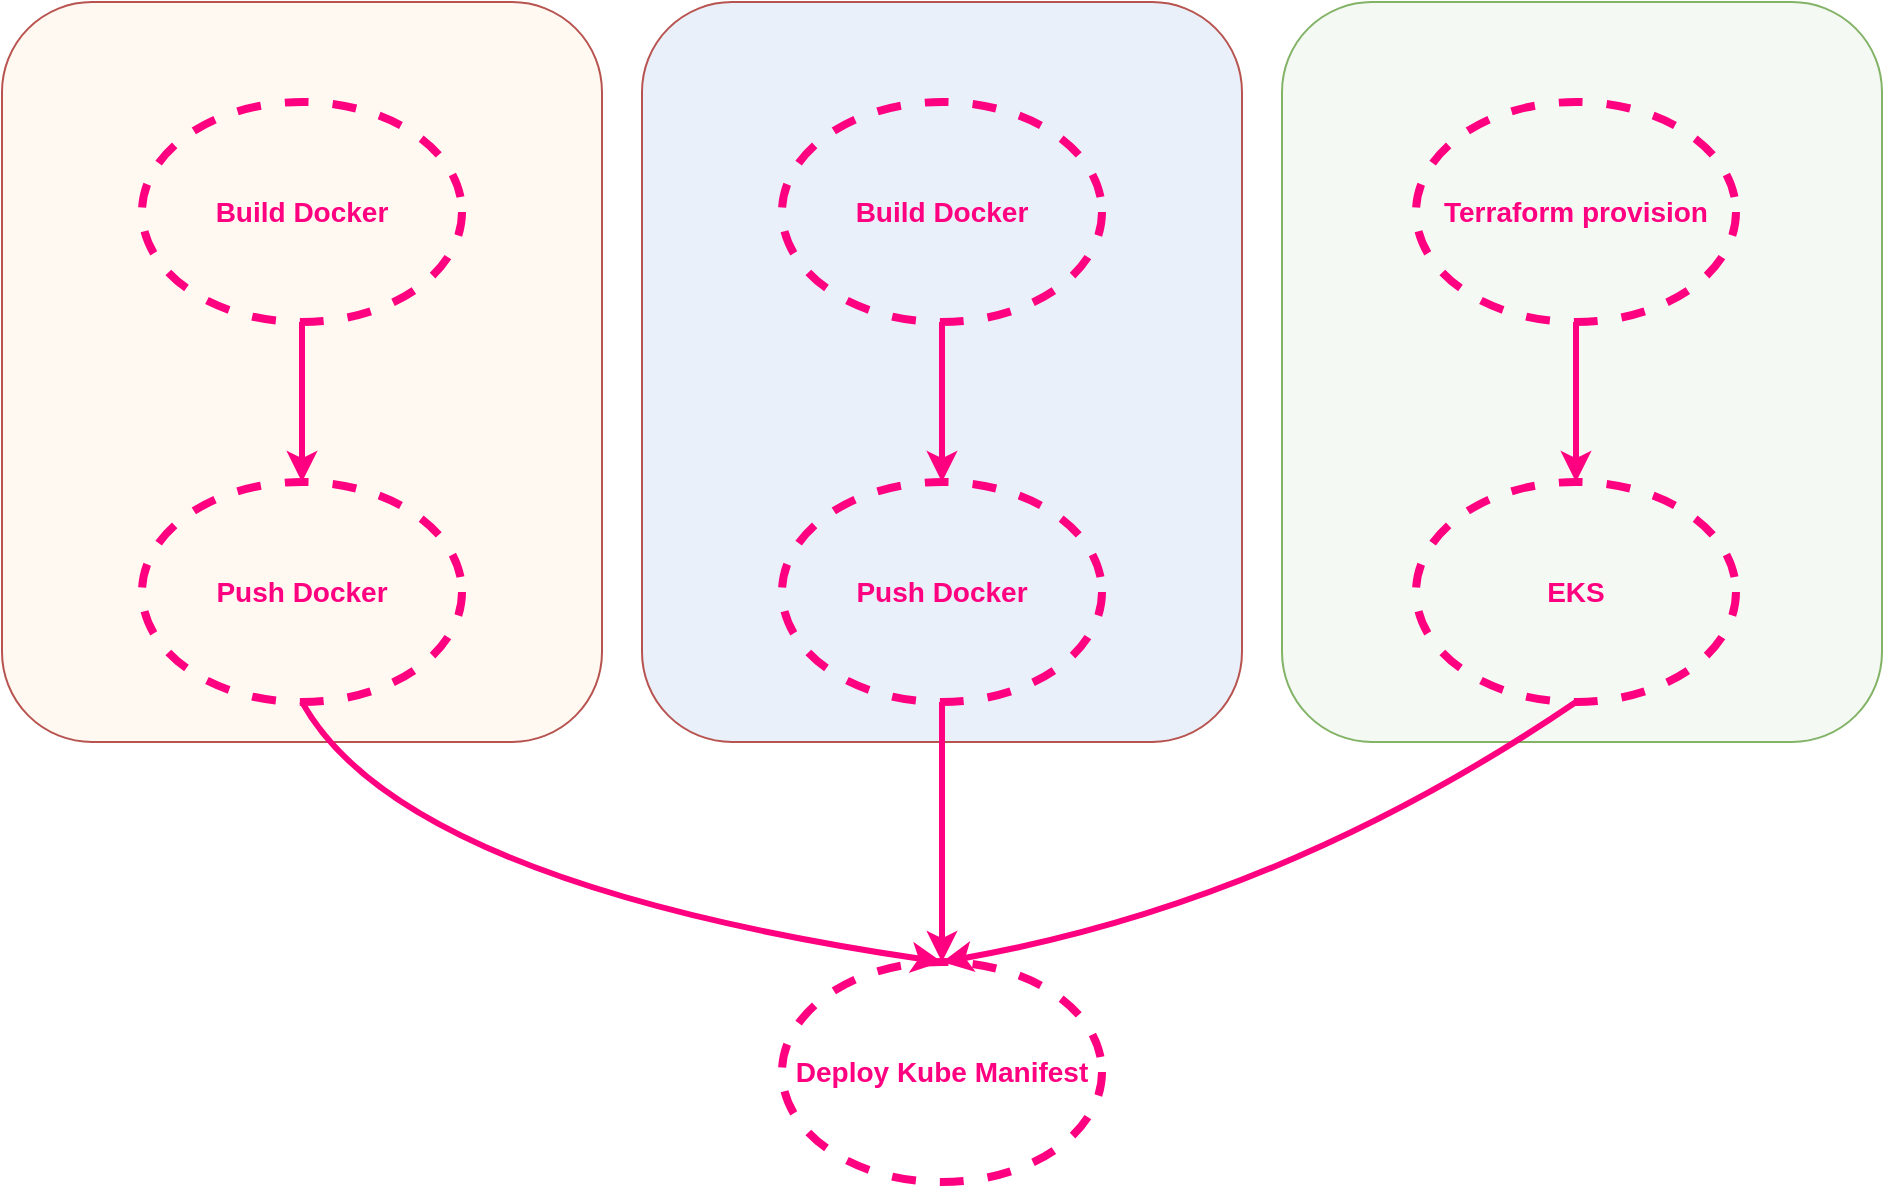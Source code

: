 <mxfile version="17.2.4" type="device"><diagram id="gIJQN4nk58KVeBEsR5i2" name="Page-1"><mxGraphModel dx="946" dy="672" grid="1" gridSize="10" guides="1" tooltips="1" connect="1" arrows="1" fold="1" page="1" pageScale="1" pageWidth="827" pageHeight="1169" math="0" shadow="0"><root><mxCell id="0"/><mxCell id="1" parent="0"/><mxCell id="vCzuLCDuU_ufFKsQT1Jc-20" value="" style="rounded=1;whiteSpace=wrap;html=1;fillColor=#d5e8d4;strokeColor=#82b366;gradientDirection=north;fillOpacity=25;" vertex="1" parent="1"><mxGeometry x="730" y="300" width="300" height="370" as="geometry"/></mxCell><mxCell id="vCzuLCDuU_ufFKsQT1Jc-11" value="" style="rounded=1;whiteSpace=wrap;html=1;fillColor=#A9C4EB;strokeColor=#b85450;gradientColor=none;gradientDirection=north;fillOpacity=25;" vertex="1" parent="1"><mxGeometry x="410" y="300" width="300" height="370" as="geometry"/></mxCell><mxCell id="vCzuLCDuU_ufFKsQT1Jc-10" value="" style="rounded=1;whiteSpace=wrap;html=1;fillColor=#FFE6CC;strokeColor=#b85450;gradientColor=none;gradientDirection=north;fillOpacity=25;" vertex="1" parent="1"><mxGeometry x="90" y="300" width="300" height="370" as="geometry"/></mxCell><mxCell id="vCzuLCDuU_ufFKsQT1Jc-2" value="Build Docker" style="ellipse;whiteSpace=wrap;html=1;fillColor=none;strokeColor=#FF0080;dashed=1;strokeWidth=4;fontColor=#FF0080;fontStyle=1;fontSize=14;" vertex="1" parent="1"><mxGeometry x="160" y="350" width="160" height="110" as="geometry"/></mxCell><mxCell id="vCzuLCDuU_ufFKsQT1Jc-3" value="&lt;b&gt;Push Docker&lt;/b&gt;" style="ellipse;whiteSpace=wrap;html=1;fillColor=none;strokeColor=#FF0080;dashed=1;strokeWidth=4;fontColor=#FF0080;fontSize=14;" vertex="1" parent="1"><mxGeometry x="160" y="540" width="160" height="110" as="geometry"/></mxCell><mxCell id="vCzuLCDuU_ufFKsQT1Jc-5" value="" style="curved=1;endArrow=classic;html=1;exitX=0.5;exitY=1;exitDx=0;exitDy=0;strokeColor=#FF0080;strokeWidth=3;entryX=0.5;entryY=0;entryDx=0;entryDy=0;" edge="1" parent="1" source="vCzuLCDuU_ufFKsQT1Jc-2" target="vCzuLCDuU_ufFKsQT1Jc-3"><mxGeometry width="50" height="50" relative="1" as="geometry"><mxPoint x="736" y="279.58" as="sourcePoint"/><mxPoint x="490" y="390" as="targetPoint"/><Array as="points"/></mxGeometry></mxCell><mxCell id="vCzuLCDuU_ufFKsQT1Jc-6" value="&lt;b&gt;Push Docker&lt;/b&gt;" style="ellipse;whiteSpace=wrap;html=1;fillColor=none;strokeColor=#FF0080;dashed=1;strokeWidth=4;fontColor=#FF0080;fontSize=14;" vertex="1" parent="1"><mxGeometry x="480" y="540" width="160" height="110" as="geometry"/></mxCell><mxCell id="vCzuLCDuU_ufFKsQT1Jc-7" value="" style="curved=1;endArrow=classic;html=1;exitX=0.5;exitY=1;exitDx=0;exitDy=0;strokeColor=#FF0080;strokeWidth=3;entryX=0.5;entryY=0;entryDx=0;entryDy=0;" edge="1" source="vCzuLCDuU_ufFKsQT1Jc-8" target="vCzuLCDuU_ufFKsQT1Jc-6" parent="1"><mxGeometry width="50" height="50" relative="1" as="geometry"><mxPoint x="1056" y="279.58" as="sourcePoint"/><mxPoint x="810" y="390" as="targetPoint"/><Array as="points"/></mxGeometry></mxCell><mxCell id="vCzuLCDuU_ufFKsQT1Jc-8" value="Build Docker" style="ellipse;whiteSpace=wrap;html=1;fillColor=none;strokeColor=#FF0080;dashed=1;strokeWidth=4;fontColor=#FF0080;fontStyle=1;fontSize=14;" vertex="1" parent="1"><mxGeometry x="480" y="350" width="160" height="110" as="geometry"/></mxCell><mxCell id="vCzuLCDuU_ufFKsQT1Jc-9" value="&lt;b&gt;Deploy Kube Manifest&lt;/b&gt;" style="ellipse;whiteSpace=wrap;html=1;fillColor=none;strokeColor=#FF0080;dashed=1;strokeWidth=4;fontColor=#FF0080;fontSize=14;" vertex="1" parent="1"><mxGeometry x="480" y="780" width="160" height="110" as="geometry"/></mxCell><mxCell id="vCzuLCDuU_ufFKsQT1Jc-13" value="" style="curved=1;endArrow=classic;html=1;exitX=0.5;exitY=1;exitDx=0;exitDy=0;strokeColor=#FF0080;strokeWidth=3;entryX=0.5;entryY=0;entryDx=0;entryDy=0;" edge="1" parent="1" source="vCzuLCDuU_ufFKsQT1Jc-3" target="vCzuLCDuU_ufFKsQT1Jc-9"><mxGeometry width="50" height="50" relative="1" as="geometry"><mxPoint x="239.5" y="700" as="sourcePoint"/><mxPoint x="410" y="800" as="targetPoint"/><Array as="points"><mxPoint x="290" y="740"/></Array></mxGeometry></mxCell><mxCell id="vCzuLCDuU_ufFKsQT1Jc-14" value="" style="curved=1;endArrow=classic;html=1;strokeColor=#FF0080;strokeWidth=3;exitX=0.5;exitY=1;exitDx=0;exitDy=0;" edge="1" parent="1" source="vCzuLCDuU_ufFKsQT1Jc-6"><mxGeometry width="50" height="50" relative="1" as="geometry"><mxPoint x="560" y="710" as="sourcePoint"/><mxPoint x="560" y="780" as="targetPoint"/><Array as="points"/></mxGeometry></mxCell><mxCell id="vCzuLCDuU_ufFKsQT1Jc-16" value="Terraform provision" style="ellipse;whiteSpace=wrap;html=1;fillColor=none;strokeColor=#FF0080;dashed=1;strokeWidth=4;fontColor=#FF0080;fontStyle=1;fontSize=14;" vertex="1" parent="1"><mxGeometry x="797" y="350" width="160" height="110" as="geometry"/></mxCell><mxCell id="vCzuLCDuU_ufFKsQT1Jc-17" value="EKS" style="ellipse;whiteSpace=wrap;html=1;fillColor=none;strokeColor=#FF0080;dashed=1;strokeWidth=4;fontColor=#FF0080;fontStyle=1;fontSize=14;" vertex="1" parent="1"><mxGeometry x="797" y="540" width="160" height="110" as="geometry"/></mxCell><mxCell id="vCzuLCDuU_ufFKsQT1Jc-18" value="" style="curved=1;endArrow=classic;html=1;exitX=0.5;exitY=1;exitDx=0;exitDy=0;strokeColor=#FF0080;strokeWidth=3;entryX=0.5;entryY=0;entryDx=0;entryDy=0;" edge="1" parent="1" source="vCzuLCDuU_ufFKsQT1Jc-16" target="vCzuLCDuU_ufFKsQT1Jc-17"><mxGeometry width="50" height="50" relative="1" as="geometry"><mxPoint x="597" y="470" as="sourcePoint"/><mxPoint x="597" y="550" as="targetPoint"/><Array as="points"/></mxGeometry></mxCell><mxCell id="vCzuLCDuU_ufFKsQT1Jc-19" value="" style="curved=1;endArrow=classic;html=1;exitX=0.5;exitY=1;exitDx=0;exitDy=0;strokeColor=#FF0080;strokeWidth=3;entryX=0.5;entryY=0;entryDx=0;entryDy=0;" edge="1" parent="1" source="vCzuLCDuU_ufFKsQT1Jc-17" target="vCzuLCDuU_ufFKsQT1Jc-9"><mxGeometry width="50" height="50" relative="1" as="geometry"><mxPoint x="250" y="660" as="sourcePoint"/><mxPoint x="582" y="790.99" as="targetPoint"/><Array as="points"><mxPoint x="730" y="750"/></Array></mxGeometry></mxCell></root></mxGraphModel></diagram></mxfile>